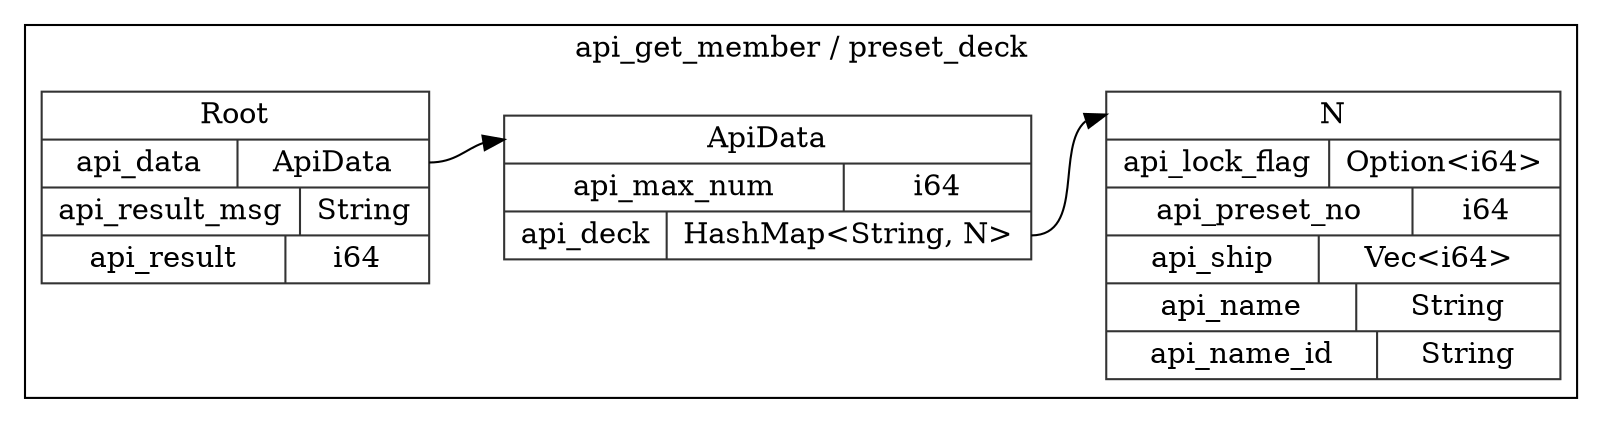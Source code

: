 digraph {
  rankdir=LR;
  subgraph cluster_0 {
    label="api_get_member / preset_deck";
    node [style="filled", color=white, style="solid", color=gray20];
    api_get_member__preset_deck__ApiData [label="<ApiData> ApiData  | { api_max_num | <api_max_num> i64 } | { api_deck | <api_deck> HashMap\<String, N\> }", shape=record];
    api_get_member__preset_deck__N;
    api_get_member__preset_deck__ApiData:api_deck:e -> api_get_member__preset_deck__N:N:w;
    api_get_member__preset_deck__N [label="<N> N  | { api_lock_flag | <api_lock_flag> Option\<i64\> } | { api_preset_no | <api_preset_no> i64 } | { api_ship | <api_ship> Vec\<i64\> } | { api_name | <api_name> String } | { api_name_id | <api_name_id> String }", shape=record];
    api_get_member__preset_deck__Root [label="<Root> Root  | { api_data | <api_data> ApiData } | { api_result_msg | <api_result_msg> String } | { api_result | <api_result> i64 }", shape=record];
    api_get_member__preset_deck__Root:api_data:e -> api_get_member__preset_deck__ApiData:ApiData:w;
  }
}
